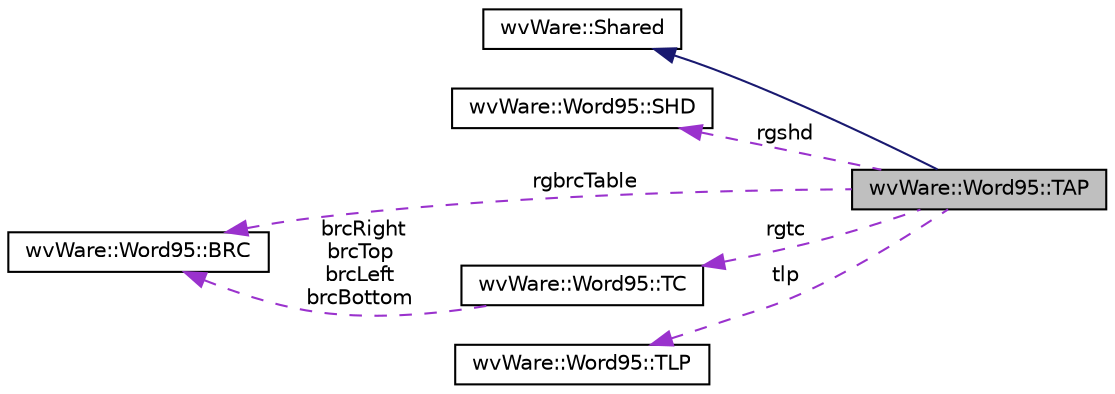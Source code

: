 digraph "wvWare::Word95::TAP"
{
  edge [fontname="Helvetica",fontsize="10",labelfontname="Helvetica",labelfontsize="10"];
  node [fontname="Helvetica",fontsize="10",shape=record];
  rankdir="LR";
  Node2 [label="wvWare::Word95::TAP",height=0.2,width=0.4,color="black", fillcolor="grey75", style="filled", fontcolor="black"];
  Node3 -> Node2 [dir="back",color="midnightblue",fontsize="10",style="solid",fontname="Helvetica"];
  Node3 [label="wvWare::Shared",height=0.2,width=0.4,color="black", fillcolor="white", style="filled",URL="$classwv_ware_1_1_shared.html"];
  Node4 -> Node2 [dir="back",color="darkorchid3",fontsize="10",style="dashed",label=" rgshd" ,fontname="Helvetica"];
  Node4 [label="wvWare::Word95::SHD",height=0.2,width=0.4,color="black", fillcolor="white", style="filled",URL="$structwv_ware_1_1_word95_1_1_s_h_d.html"];
  Node5 -> Node2 [dir="back",color="darkorchid3",fontsize="10",style="dashed",label=" rgtc" ,fontname="Helvetica"];
  Node5 [label="wvWare::Word95::TC",height=0.2,width=0.4,color="black", fillcolor="white", style="filled",URL="$structwv_ware_1_1_word95_1_1_t_c.html"];
  Node6 -> Node5 [dir="back",color="darkorchid3",fontsize="10",style="dashed",label=" brcRight\nbrcTop\nbrcLeft\nbrcBottom" ,fontname="Helvetica"];
  Node6 [label="wvWare::Word95::BRC",height=0.2,width=0.4,color="black", fillcolor="white", style="filled",URL="$structwv_ware_1_1_word95_1_1_b_r_c.html"];
  Node6 -> Node2 [dir="back",color="darkorchid3",fontsize="10",style="dashed",label=" rgbrcTable" ,fontname="Helvetica"];
  Node7 -> Node2 [dir="back",color="darkorchid3",fontsize="10",style="dashed",label=" tlp" ,fontname="Helvetica"];
  Node7 [label="wvWare::Word95::TLP",height=0.2,width=0.4,color="black", fillcolor="white", style="filled",URL="$structwv_ware_1_1_word95_1_1_t_l_p.html"];
}

